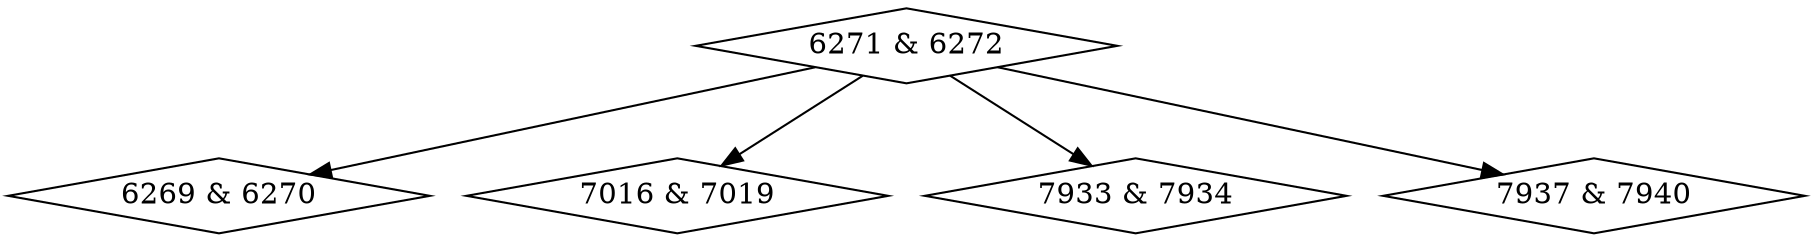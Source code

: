 digraph {
0 [label = "6269 & 6270", shape = diamond];
1 [label = "6271 & 6272", shape = diamond];
2 [label = "7016 & 7019", shape = diamond];
3 [label = "7933 & 7934", shape = diamond];
4 [label = "7937 & 7940", shape = diamond];
1->0;
1->2;
1->3;
1->4;
}

